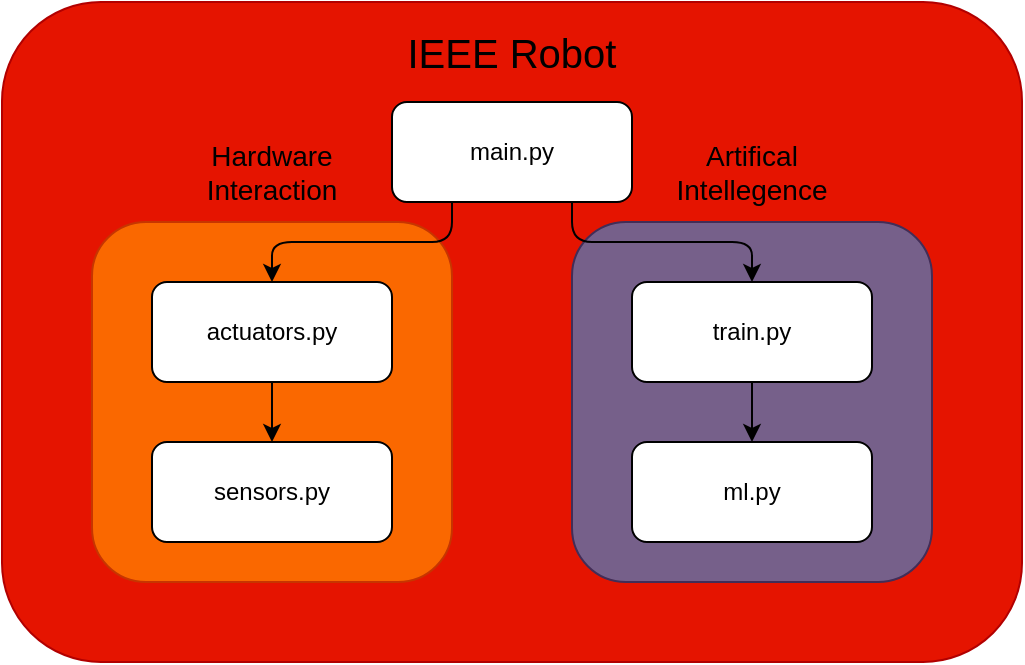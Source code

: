 <mxfile>
    <diagram id="yba9DU9IvSz2d7m307n7" name="Page-1">
        <mxGraphModel dx="576" dy="329" grid="1" gridSize="10" guides="1" tooltips="1" connect="1" arrows="1" fold="1" page="1" pageScale="1" pageWidth="850" pageHeight="1100" math="0" shadow="0">
            <root>
                <mxCell id="0"/>
                <mxCell id="1" parent="0"/>
                <mxCell id="19" value="" style="rounded=1;whiteSpace=wrap;html=1;fontFamily=Helvetica;fillColor=#e51400;fontColor=#ffffff;strokeColor=#B20000;" vertex="1" parent="1">
                    <mxGeometry x="95" y="60" width="510" height="330" as="geometry"/>
                </mxCell>
                <mxCell id="18" value="" style="rounded=1;whiteSpace=wrap;html=1;fontFamily=Helvetica;fillColor=#76608a;fontColor=#ffffff;strokeColor=#432D57;" vertex="1" parent="1">
                    <mxGeometry x="380" y="170" width="180" height="180" as="geometry"/>
                </mxCell>
                <mxCell id="17" value="" style="rounded=1;whiteSpace=wrap;html=1;fontFamily=Helvetica;fillColor=#fa6800;fontColor=#000000;strokeColor=#C73500;" vertex="1" parent="1">
                    <mxGeometry x="140" y="170" width="180" height="180" as="geometry"/>
                </mxCell>
                <mxCell id="13" style="edgeStyle=none;html=1;exitX=0.5;exitY=1;exitDx=0;exitDy=0;entryX=0.5;entryY=0;entryDx=0;entryDy=0;fontFamily=Helvetica;" edge="1" parent="1" source="4" target="8">
                    <mxGeometry relative="1" as="geometry"/>
                </mxCell>
                <mxCell id="14" style="edgeStyle=none;html=1;fontFamily=Helvetica;" edge="1" parent="1" source="4">
                    <mxGeometry relative="1" as="geometry">
                        <mxPoint x="270" y="250" as="targetPoint"/>
                    </mxGeometry>
                </mxCell>
                <mxCell id="4" value="actuators.py" style="rounded=1;whiteSpace=wrap;html=1;" vertex="1" parent="1">
                    <mxGeometry x="170" y="200" width="120" height="50" as="geometry"/>
                </mxCell>
                <mxCell id="15" style="edgeStyle=none;html=1;exitX=0.5;exitY=1;exitDx=0;exitDy=0;fontFamily=Helvetica;entryX=0.5;entryY=0;entryDx=0;entryDy=0;" edge="1" parent="1" source="6" target="9">
                    <mxGeometry relative="1" as="geometry">
                        <mxPoint x="424.8" y="270" as="targetPoint"/>
                    </mxGeometry>
                </mxCell>
                <mxCell id="6" value="train.py" style="rounded=1;whiteSpace=wrap;html=1;" vertex="1" parent="1">
                    <mxGeometry x="410" y="200" width="120" height="50" as="geometry"/>
                </mxCell>
                <mxCell id="11" style="edgeStyle=none;html=1;entryX=0.5;entryY=0;entryDx=0;entryDy=0;fontFamily=Helvetica;exitX=0.25;exitY=1;exitDx=0;exitDy=0;" edge="1" parent="1" source="7" target="4">
                    <mxGeometry relative="1" as="geometry">
                        <mxPoint x="350" y="180" as="sourcePoint"/>
                        <Array as="points">
                            <mxPoint x="320" y="180"/>
                            <mxPoint x="230" y="180"/>
                        </Array>
                    </mxGeometry>
                </mxCell>
                <mxCell id="12" style="edgeStyle=none;html=1;entryX=0.5;entryY=0;entryDx=0;entryDy=0;fontFamily=Helvetica;exitX=0.75;exitY=1;exitDx=0;exitDy=0;" edge="1" parent="1" source="7" target="6">
                    <mxGeometry relative="1" as="geometry">
                        <Array as="points">
                            <mxPoint x="380" y="180"/>
                            <mxPoint x="470" y="180"/>
                        </Array>
                    </mxGeometry>
                </mxCell>
                <mxCell id="7" value="main.py" style="rounded=1;whiteSpace=wrap;html=1;" vertex="1" parent="1">
                    <mxGeometry x="290" y="110" width="120" height="50" as="geometry"/>
                </mxCell>
                <mxCell id="8" value="sensors.py" style="rounded=1;whiteSpace=wrap;html=1;" vertex="1" parent="1">
                    <mxGeometry x="170" y="280" width="120" height="50" as="geometry"/>
                </mxCell>
                <mxCell id="9" value="ml.py" style="rounded=1;whiteSpace=wrap;html=1;" vertex="1" parent="1">
                    <mxGeometry x="410" y="280" width="120" height="50" as="geometry"/>
                </mxCell>
                <mxCell id="20" value="Artifical Intellegence" style="text;html=1;strokeColor=none;fillColor=none;align=center;verticalAlign=middle;whiteSpace=wrap;rounded=0;fontFamily=Helvetica;fontSize=14;" vertex="1" parent="1">
                    <mxGeometry x="440" y="130" width="60" height="30" as="geometry"/>
                </mxCell>
                <mxCell id="21" value="Hardware Interaction" style="text;html=1;strokeColor=none;fillColor=none;align=center;verticalAlign=middle;whiteSpace=wrap;rounded=0;fontFamily=Helvetica;fontSize=14;" vertex="1" parent="1">
                    <mxGeometry x="200" y="130" width="60" height="30" as="geometry"/>
                </mxCell>
                <mxCell id="22" value="IEEE Robot" style="text;html=1;strokeColor=none;fillColor=none;align=center;verticalAlign=middle;whiteSpace=wrap;rounded=0;fontFamily=Helvetica;fontSize=20;" vertex="1" parent="1">
                    <mxGeometry x="290" y="70" width="120" height="30" as="geometry"/>
                </mxCell>
            </root>
        </mxGraphModel>
    </diagram>
    <diagram id="gPIYVHlD-2qUs39aNfa7" name="Page-2">
        <mxGraphModel dx="980" dy="560" grid="1" gridSize="10" guides="1" tooltips="1" connect="1" arrows="1" fold="1" page="1" pageScale="1" pageWidth="850" pageHeight="1100" math="0" shadow="0">
            <root>
                <mxCell id="0"/>
                <mxCell id="1" parent="0"/>
                <mxCell id="eKI4cqfa9-Rharql0XHc-14" value="" style="rounded=1;whiteSpace=wrap;html=1;fontFamily=Helvetica;fontSize=14;fillColor=#a0522d;fontColor=#ffffff;strokeColor=#6D1F00;" vertex="1" parent="1">
                    <mxGeometry x="50" y="50" width="720" height="300" as="geometry"/>
                </mxCell>
                <mxCell id="eKI4cqfa9-Rharql0XHc-13" value="" style="rounded=1;whiteSpace=wrap;html=1;fontFamily=Helvetica;fontSize=14;fillColor=#6d8764;fontColor=#ffffff;strokeColor=#3A5431;" vertex="1" parent="1">
                    <mxGeometry x="410" y="100" width="310" height="220" as="geometry"/>
                </mxCell>
                <mxCell id="eKI4cqfa9-Rharql0XHc-12" value="" style="rounded=1;whiteSpace=wrap;html=1;fontFamily=Helvetica;fontSize=14;fillColor=#647687;fontColor=#ffffff;strokeColor=#314354;" vertex="1" parent="1">
                    <mxGeometry x="90" y="100" width="310" height="100" as="geometry"/>
                </mxCell>
                <mxCell id="eKI4cqfa9-Rharql0XHc-1" value="Right Motor" style="rounded=1;whiteSpace=wrap;html=1;" vertex="1" parent="1">
                    <mxGeometry x="250" y="130" width="120" height="50" as="geometry"/>
                </mxCell>
                <mxCell id="eKI4cqfa9-Rharql0XHc-2" value="Left Motor" style="rounded=1;whiteSpace=wrap;html=1;" vertex="1" parent="1">
                    <mxGeometry x="110" y="130" width="120" height="50" as="geometry"/>
                </mxCell>
                <mxCell id="eKI4cqfa9-Rharql0XHc-3" value="Shoulder Servo" style="rounded=1;whiteSpace=wrap;html=1;" vertex="1" parent="1">
                    <mxGeometry x="440" y="130" width="120" height="50" as="geometry"/>
                </mxCell>
                <mxCell id="eKI4cqfa9-Rharql0XHc-4" value="Elbow Servo" style="rounded=1;whiteSpace=wrap;html=1;" vertex="1" parent="1">
                    <mxGeometry x="440" y="190" width="120" height="50" as="geometry"/>
                </mxCell>
                <mxCell id="eKI4cqfa9-Rharql0XHc-5" value="Wrist Rotate Servo" style="rounded=1;whiteSpace=wrap;html=1;" vertex="1" parent="1">
                    <mxGeometry x="570" y="130" width="120" height="50" as="geometry"/>
                </mxCell>
                <mxCell id="eKI4cqfa9-Rharql0XHc-6" value="Wrist Flex Servo" style="rounded=1;whiteSpace=wrap;html=1;" vertex="1" parent="1">
                    <mxGeometry x="570" y="190" width="120" height="50" as="geometry"/>
                </mxCell>
                <mxCell id="eKI4cqfa9-Rharql0XHc-7" value="Grabber Servo" style="rounded=1;whiteSpace=wrap;html=1;" vertex="1" parent="1">
                    <mxGeometry x="440" y="250" width="120" height="50" as="geometry"/>
                </mxCell>
                <mxCell id="eKI4cqfa9-Rharql0XHc-10" value="Base Motor" style="rounded=1;whiteSpace=wrap;html=1;" vertex="1" parent="1">
                    <mxGeometry x="570" y="250" width="120" height="50" as="geometry"/>
                </mxCell>
                <mxCell id="jGfPJIpKgg9jU8iKTUKb-1" value="actuators.py" style="text;html=1;strokeColor=none;fillColor=none;align=center;verticalAlign=middle;whiteSpace=wrap;rounded=0;fontFamily=Helvetica;fontSize=20;" vertex="1" parent="1">
                    <mxGeometry x="340" y="60" width="120" height="30" as="geometry"/>
                </mxCell>
                <mxCell id="Qk5B2i8teWZLi-dVHSIC-1" value="Wheels" style="text;html=1;strokeColor=none;fillColor=none;align=center;verticalAlign=middle;whiteSpace=wrap;rounded=0;fontFamily=Helvetica;fontSize=14;" vertex="1" parent="1">
                    <mxGeometry x="210" y="100" width="60" height="30" as="geometry"/>
                </mxCell>
                <mxCell id="Qk5B2i8teWZLi-dVHSIC-2" value="Arm" style="text;html=1;strokeColor=none;fillColor=none;align=center;verticalAlign=middle;whiteSpace=wrap;rounded=0;fontFamily=Helvetica;fontSize=14;" vertex="1" parent="1">
                    <mxGeometry x="530" y="100" width="60" height="30" as="geometry"/>
                </mxCell>
            </root>
        </mxGraphModel>
    </diagram>
</mxfile>